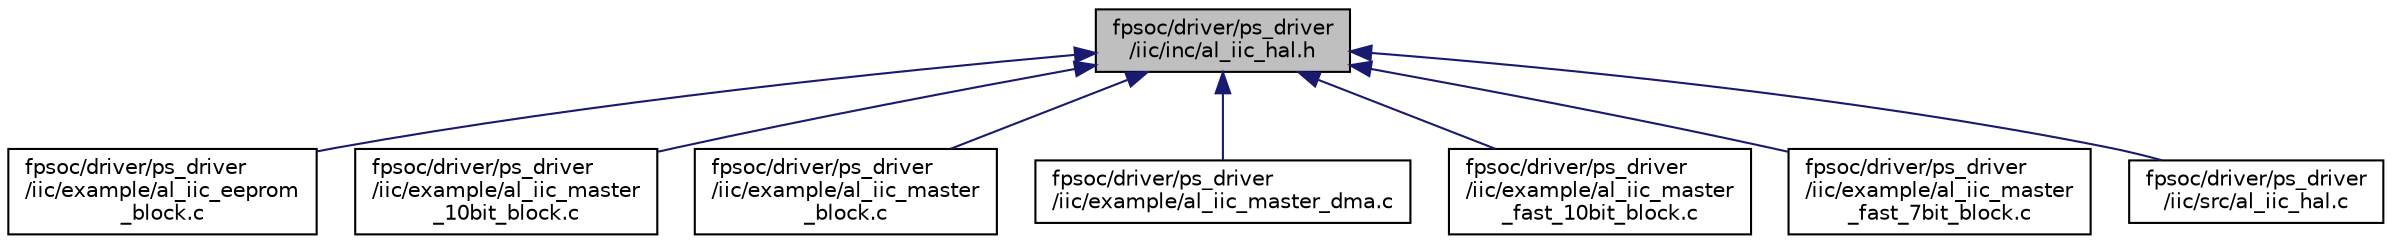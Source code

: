 digraph "fpsoc/driver/ps_driver/iic/inc/al_iic_hal.h"
{
  edge [fontname="Helvetica",fontsize="10",labelfontname="Helvetica",labelfontsize="10"];
  node [fontname="Helvetica",fontsize="10",shape=record];
  Node6 [label="fpsoc/driver/ps_driver\l/iic/inc/al_iic_hal.h",height=0.2,width=0.4,color="black", fillcolor="grey75", style="filled", fontcolor="black"];
  Node6 -> Node7 [dir="back",color="midnightblue",fontsize="10",style="solid",fontname="Helvetica"];
  Node7 [label="fpsoc/driver/ps_driver\l/iic/example/al_iic_eeprom\l_block.c",height=0.2,width=0.4,color="black", fillcolor="white", style="filled",URL="$al__iic__eeprom__block_8c.html"];
  Node6 -> Node8 [dir="back",color="midnightblue",fontsize="10",style="solid",fontname="Helvetica"];
  Node8 [label="fpsoc/driver/ps_driver\l/iic/example/al_iic_master\l_10bit_block.c",height=0.2,width=0.4,color="black", fillcolor="white", style="filled",URL="$al__iic__master__10bit__block_8c.html"];
  Node6 -> Node9 [dir="back",color="midnightblue",fontsize="10",style="solid",fontname="Helvetica"];
  Node9 [label="fpsoc/driver/ps_driver\l/iic/example/al_iic_master\l_block.c",height=0.2,width=0.4,color="black", fillcolor="white", style="filled",URL="$al__iic__master__block_8c.html"];
  Node6 -> Node10 [dir="back",color="midnightblue",fontsize="10",style="solid",fontname="Helvetica"];
  Node10 [label="fpsoc/driver/ps_driver\l/iic/example/al_iic_master_dma.c",height=0.2,width=0.4,color="black", fillcolor="white", style="filled",URL="$al__iic__master__dma_8c.html"];
  Node6 -> Node11 [dir="back",color="midnightblue",fontsize="10",style="solid",fontname="Helvetica"];
  Node11 [label="fpsoc/driver/ps_driver\l/iic/example/al_iic_master\l_fast_10bit_block.c",height=0.2,width=0.4,color="black", fillcolor="white", style="filled",URL="$al__iic__master__fast__10bit__block_8c.html"];
  Node6 -> Node12 [dir="back",color="midnightblue",fontsize="10",style="solid",fontname="Helvetica"];
  Node12 [label="fpsoc/driver/ps_driver\l/iic/example/al_iic_master\l_fast_7bit_block.c",height=0.2,width=0.4,color="black", fillcolor="white", style="filled",URL="$al__iic__master__fast__7bit__block_8c.html"];
  Node6 -> Node13 [dir="back",color="midnightblue",fontsize="10",style="solid",fontname="Helvetica"];
  Node13 [label="fpsoc/driver/ps_driver\l/iic/src/al_iic_hal.c",height=0.2,width=0.4,color="black", fillcolor="white", style="filled",URL="$al__iic__hal_8c.html"];
}
